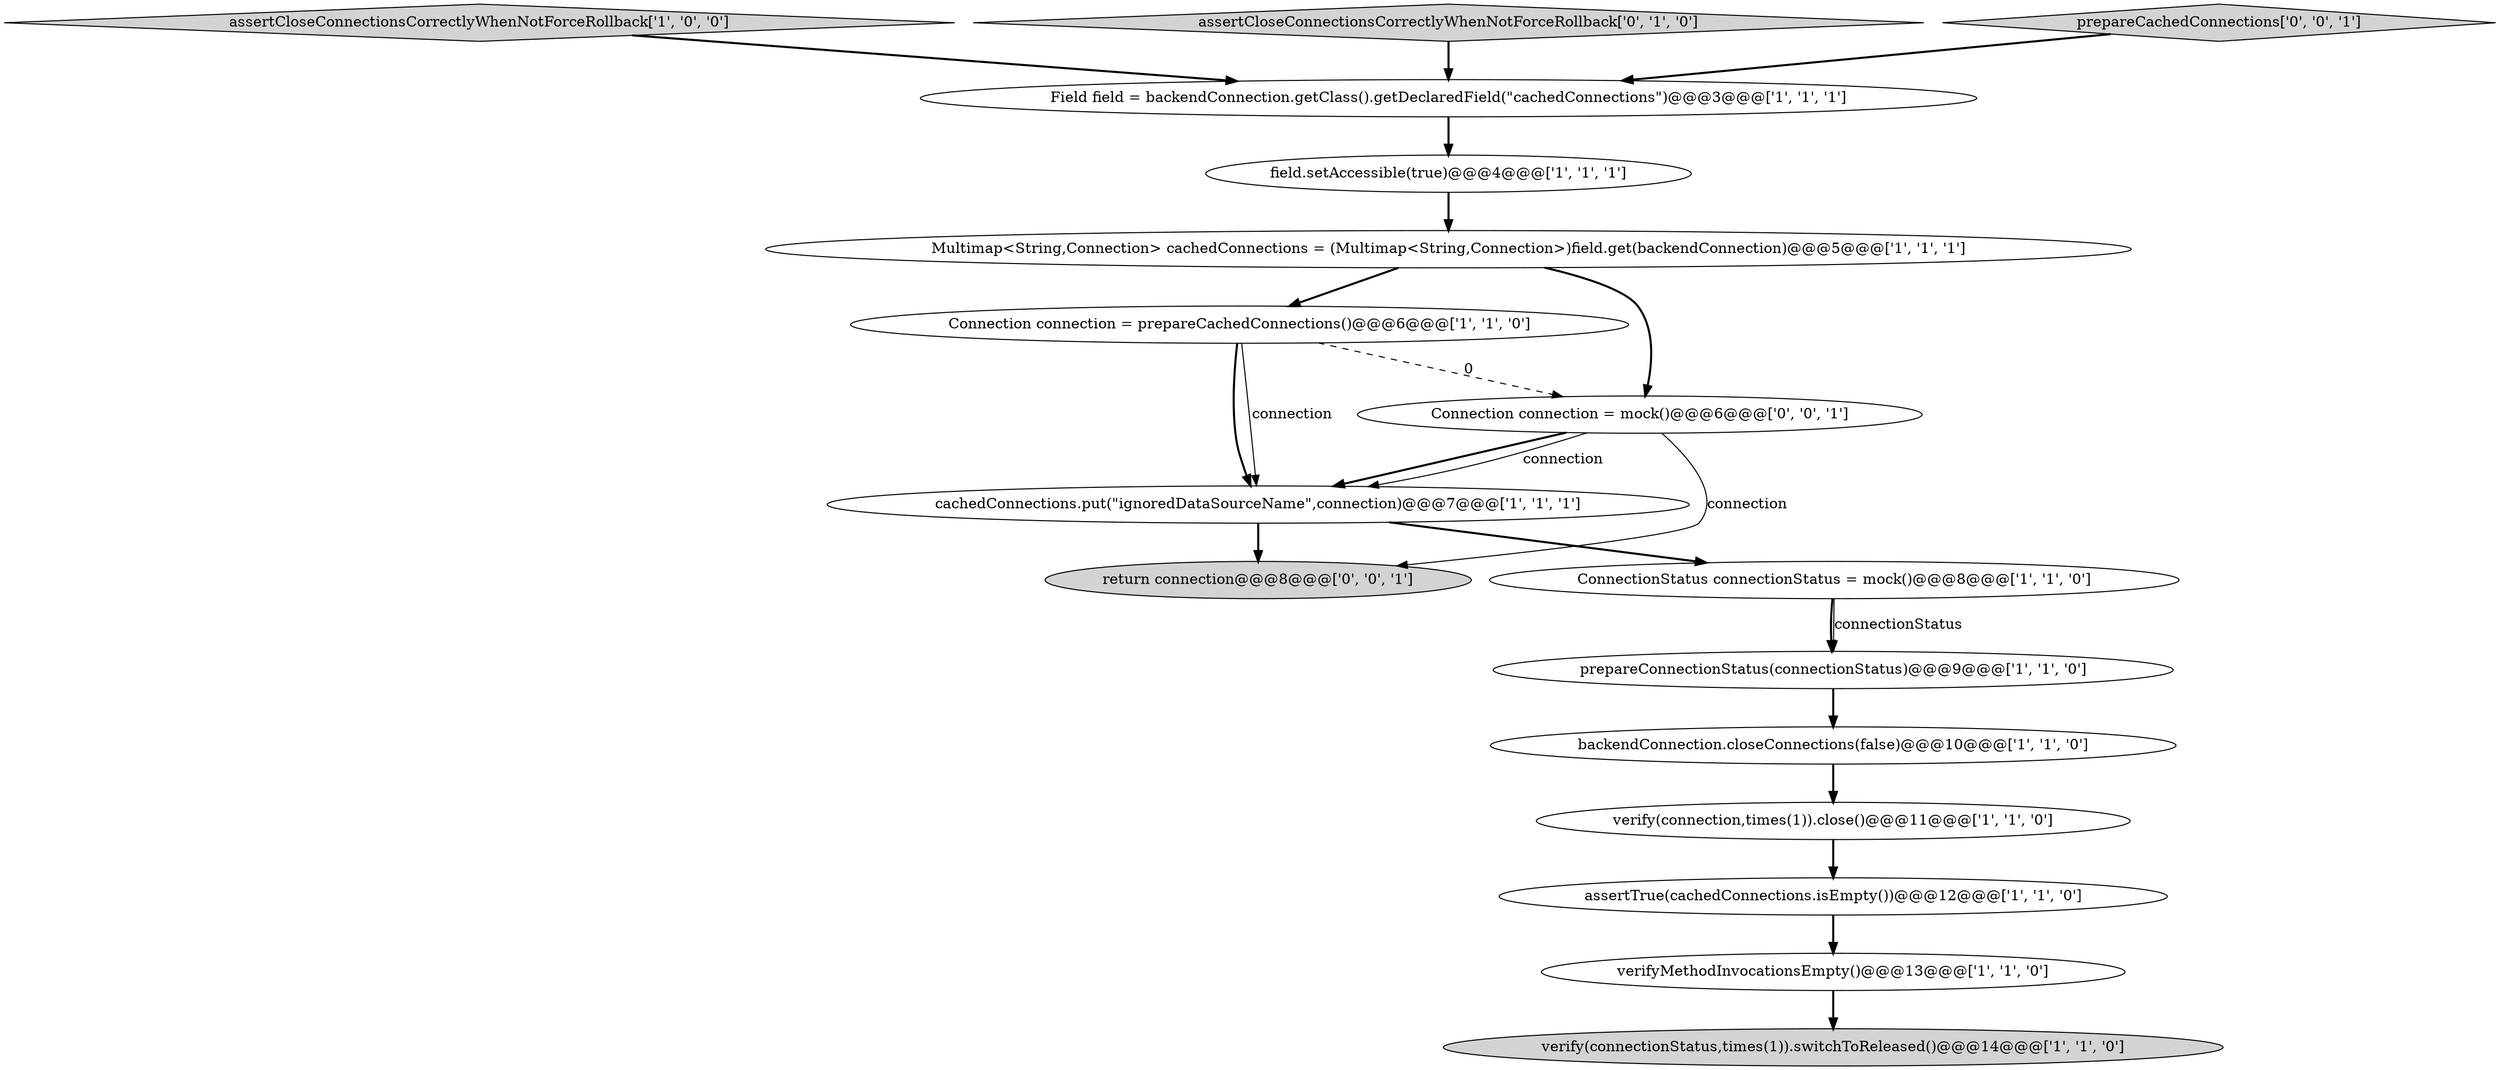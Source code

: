 digraph {
16 [style = filled, label = "return connection@@@8@@@['0', '0', '1']", fillcolor = lightgray, shape = ellipse image = "AAA0AAABBB3BBB"];
12 [style = filled, label = "backendConnection.closeConnections(false)@@@10@@@['1', '1', '0']", fillcolor = white, shape = ellipse image = "AAA0AAABBB1BBB"];
6 [style = filled, label = "cachedConnections.put(\"ignoredDataSourceName\",connection)@@@7@@@['1', '1', '1']", fillcolor = white, shape = ellipse image = "AAA0AAABBB1BBB"];
0 [style = filled, label = "field.setAccessible(true)@@@4@@@['1', '1', '1']", fillcolor = white, shape = ellipse image = "AAA0AAABBB1BBB"];
4 [style = filled, label = "assertTrue(cachedConnections.isEmpty())@@@12@@@['1', '1', '0']", fillcolor = white, shape = ellipse image = "AAA0AAABBB1BBB"];
8 [style = filled, label = "prepareConnectionStatus(connectionStatus)@@@9@@@['1', '1', '0']", fillcolor = white, shape = ellipse image = "AAA0AAABBB1BBB"];
1 [style = filled, label = "Connection connection = prepareCachedConnections()@@@6@@@['1', '1', '0']", fillcolor = white, shape = ellipse image = "AAA0AAABBB1BBB"];
15 [style = filled, label = "Connection connection = mock()@@@6@@@['0', '0', '1']", fillcolor = white, shape = ellipse image = "AAA0AAABBB3BBB"];
10 [style = filled, label = "verify(connectionStatus,times(1)).switchToReleased()@@@14@@@['1', '1', '0']", fillcolor = lightgray, shape = ellipse image = "AAA0AAABBB1BBB"];
11 [style = filled, label = "Field field = backendConnection.getClass().getDeclaredField(\"cachedConnections\")@@@3@@@['1', '1', '1']", fillcolor = white, shape = ellipse image = "AAA0AAABBB1BBB"];
7 [style = filled, label = "verifyMethodInvocationsEmpty()@@@13@@@['1', '1', '0']", fillcolor = white, shape = ellipse image = "AAA0AAABBB1BBB"];
2 [style = filled, label = "ConnectionStatus connectionStatus = mock()@@@8@@@['1', '1', '0']", fillcolor = white, shape = ellipse image = "AAA0AAABBB1BBB"];
5 [style = filled, label = "Multimap<String,Connection> cachedConnections = (Multimap<String,Connection>)field.get(backendConnection)@@@5@@@['1', '1', '1']", fillcolor = white, shape = ellipse image = "AAA0AAABBB1BBB"];
9 [style = filled, label = "assertCloseConnectionsCorrectlyWhenNotForceRollback['1', '0', '0']", fillcolor = lightgray, shape = diamond image = "AAA0AAABBB1BBB"];
13 [style = filled, label = "assertCloseConnectionsCorrectlyWhenNotForceRollback['0', '1', '0']", fillcolor = lightgray, shape = diamond image = "AAA0AAABBB2BBB"];
3 [style = filled, label = "verify(connection,times(1)).close()@@@11@@@['1', '1', '0']", fillcolor = white, shape = ellipse image = "AAA0AAABBB1BBB"];
14 [style = filled, label = "prepareCachedConnections['0', '0', '1']", fillcolor = lightgray, shape = diamond image = "AAA0AAABBB3BBB"];
4->7 [style = bold, label=""];
9->11 [style = bold, label=""];
8->12 [style = bold, label=""];
7->10 [style = bold, label=""];
11->0 [style = bold, label=""];
5->1 [style = bold, label=""];
14->11 [style = bold, label=""];
1->6 [style = bold, label=""];
15->6 [style = bold, label=""];
5->15 [style = bold, label=""];
6->2 [style = bold, label=""];
2->8 [style = bold, label=""];
6->16 [style = bold, label=""];
13->11 [style = bold, label=""];
15->6 [style = solid, label="connection"];
12->3 [style = bold, label=""];
1->15 [style = dashed, label="0"];
1->6 [style = solid, label="connection"];
0->5 [style = bold, label=""];
15->16 [style = solid, label="connection"];
3->4 [style = bold, label=""];
2->8 [style = solid, label="connectionStatus"];
}
